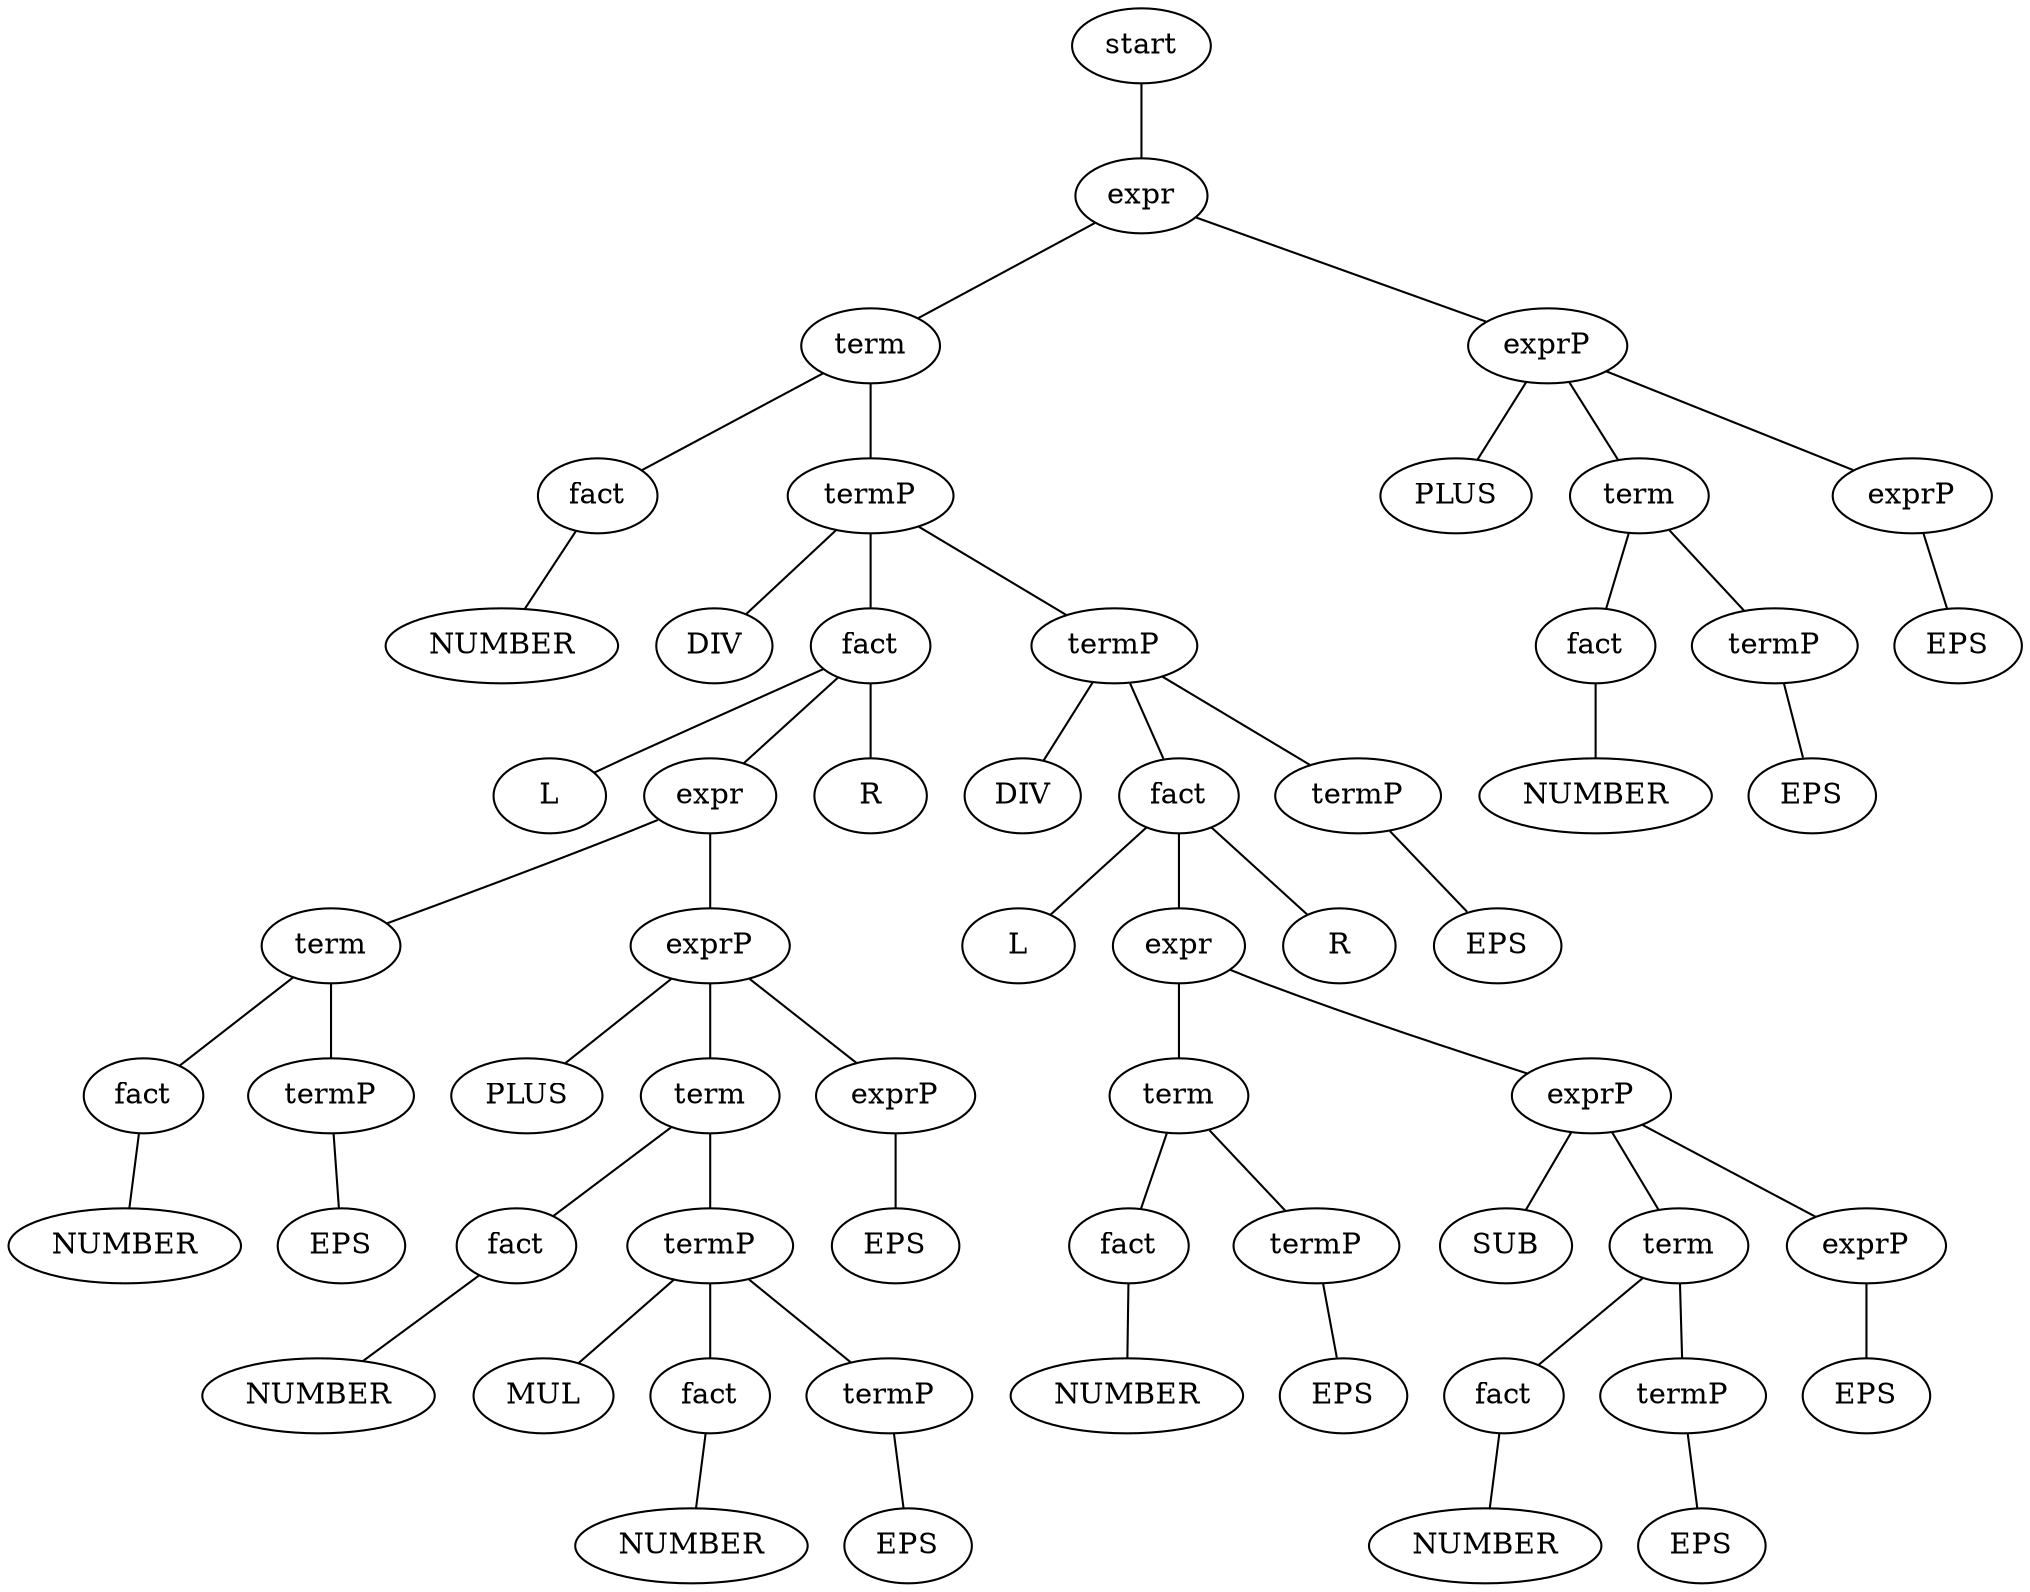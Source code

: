 graph example {
a1 [label="start"];
a4 [label="expr"];
a16 [label="term"];
a64 [label="fact"];
a256 [label="NUMBER"];
a64 -- a256;
a16 -- a64;
a65 [label="termP"];
a260 [label="DIV"];
a65 -- a260;
a261 [label="fact"];
a1044 [label="L"];
a261 -- a1044;
a1045 [label="expr"];
a4180 [label="term"];
a16720 [label="fact"];
a66880 [label="NUMBER"];
a16720 -- a66880;
a4180 -- a16720;
a16721 [label="termP"];
a66884 [label="EPS"];
a16721 -- a66884;
a4180 -- a16721;
a1045 -- a4180;
a4181 [label="exprP"];
a16724 [label="PLUS"];
a4181 -- a16724;
a16725 [label="term"];
a66900 [label="fact"];
a267600 [label="NUMBER"];
a66900 -- a267600;
a16725 -- a66900;
a66901 [label="termP"];
a267604 [label="MUL"];
a66901 -- a267604;
a267605 [label="fact"];
a1070420 [label="NUMBER"];
a267605 -- a1070420;
a66901 -- a267605;
a267606 [label="termP"];
a1070424 [label="EPS"];
a267606 -- a1070424;
a66901 -- a267606;
a16725 -- a66901;
a4181 -- a16725;
a16726 [label="exprP"];
a66904 [label="EPS"];
a16726 -- a66904;
a4181 -- a16726;
a1045 -- a4181;
a261 -- a1045;
a1046 [label="R"];
a261 -- a1046;
a65 -- a261;
a262 [label="termP"];
a1048 [label="DIV"];
a262 -- a1048;
a1049 [label="fact"];
a4196 [label="L"];
a1049 -- a4196;
a4197 [label="expr"];
a16788 [label="term"];
a67152 [label="fact"];
a268608 [label="NUMBER"];
a67152 -- a268608;
a16788 -- a67152;
a67153 [label="termP"];
a268612 [label="EPS"];
a67153 -- a268612;
a16788 -- a67153;
a4197 -- a16788;
a16789 [label="exprP"];
a67156 [label="SUB"];
a16789 -- a67156;
a67157 [label="term"];
a268628 [label="fact"];
a1074512 [label="NUMBER"];
a268628 -- a1074512;
a67157 -- a268628;
a268629 [label="termP"];
a1074516 [label="EPS"];
a268629 -- a1074516;
a67157 -- a268629;
a16789 -- a67157;
a67158 [label="exprP"];
a268632 [label="EPS"];
a67158 -- a268632;
a16789 -- a67158;
a4197 -- a16789;
a1049 -- a4197;
a4198 [label="R"];
a1049 -- a4198;
a262 -- a1049;
a1050 [label="termP"];
a4200 [label="EPS"];
a1050 -- a4200;
a262 -- a1050;
a65 -- a262;
a16 -- a65;
a4 -- a16;
a17 [label="exprP"];
a68 [label="PLUS"];
a17 -- a68;
a69 [label="term"];
a276 [label="fact"];
a1104 [label="NUMBER"];
a276 -- a1104;
a69 -- a276;
a277 [label="termP"];
a1108 [label="EPS"];
a277 -- a1108;
a69 -- a277;
a17 -- a69;
a70 [label="exprP"];
a280 [label="EPS"];
a70 -- a280;
a17 -- a70;
a4 -- a17;
a1 -- a4;
}